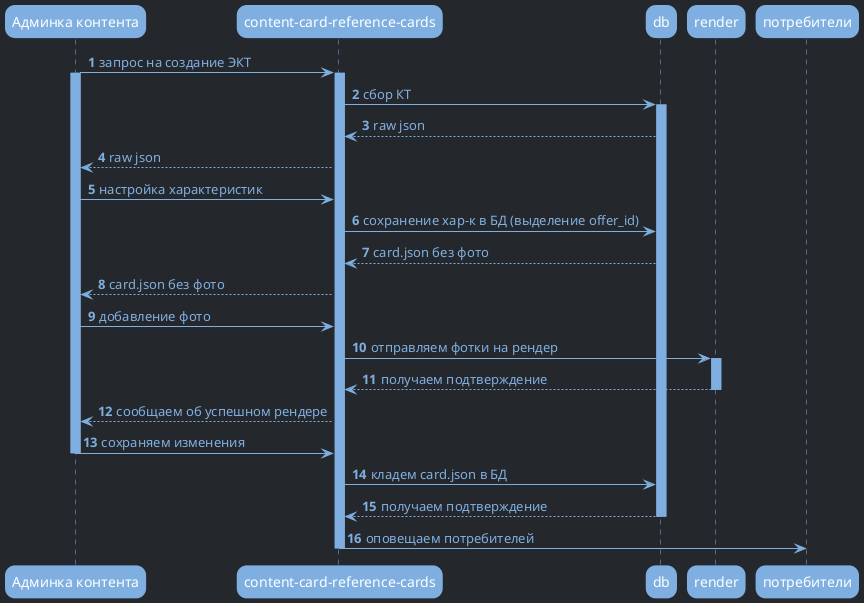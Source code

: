 @startuml
skinparam DefaultFontColor #7fafe1
skinparam BackgroundColor #24272b
skinparam roundcorner 20

skinparam sequence {
    ArrowColor #7fafe1
    LifeLineBorderColor #7fafe1 
    LifeLineBackgroundColor #7fafe1
    ParticipantBorderColor #7fafe1 
    ParticipantBackgroundColor #7fafe1 
    ParticipantFontColor white

    ActorBorderColor #7fafe1 
    ActorBackgroundColor #7fafe1
}
autonumber

participant "Админка контента" as admin
participant "content-card-reference-cards" as ccrc

admin -> ccrc: запрос на создание ЭКТ
activate admin
activate ccrc
ccrc -> db: сбор КТ
activate db
db --> ccrc: raw json

ccrc --> admin: raw json
admin -> ccrc: настройка характеристик
ccrc -> db: сохранение хар-к в БД (выделение offer_id)
db --> ccrc: card.json без фото
ccrc --> admin: card.json без фото
admin -> ccrc: добавление фото
ccrc -> render: отправляем фотки на рендер
activate render
render --> ccrc: получаем подтверждение
deactivate render
ccrc --> admin: сообщаем об успешном рендере
admin -> ccrc: сохраняем изменения
deactivate admin
ccrc -> db: кладем card.json в БД
db --> ccrc: получаем подтверждение
deactivate db
ccrc -> потребители: оповещаем потребителей
deactivate ccrc

@enduml